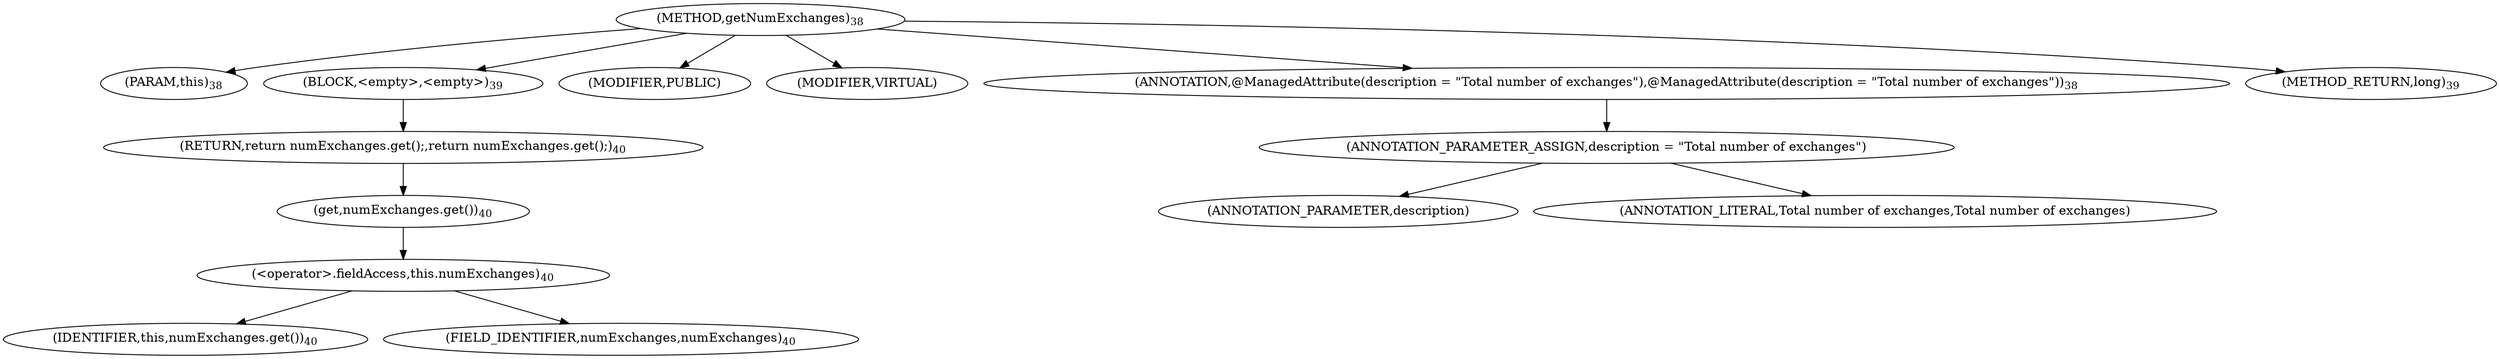 digraph "getNumExchanges" {  
"38" [label = <(METHOD,getNumExchanges)<SUB>38</SUB>> ]
"39" [label = <(PARAM,this)<SUB>38</SUB>> ]
"40" [label = <(BLOCK,&lt;empty&gt;,&lt;empty&gt;)<SUB>39</SUB>> ]
"41" [label = <(RETURN,return numExchanges.get();,return numExchanges.get();)<SUB>40</SUB>> ]
"42" [label = <(get,numExchanges.get())<SUB>40</SUB>> ]
"43" [label = <(&lt;operator&gt;.fieldAccess,this.numExchanges)<SUB>40</SUB>> ]
"44" [label = <(IDENTIFIER,this,numExchanges.get())<SUB>40</SUB>> ]
"45" [label = <(FIELD_IDENTIFIER,numExchanges,numExchanges)<SUB>40</SUB>> ]
"46" [label = <(MODIFIER,PUBLIC)> ]
"47" [label = <(MODIFIER,VIRTUAL)> ]
"48" [label = <(ANNOTATION,@ManagedAttribute(description = &quot;Total number of exchanges&quot;),@ManagedAttribute(description = &quot;Total number of exchanges&quot;))<SUB>38</SUB>> ]
"49" [label = <(ANNOTATION_PARAMETER_ASSIGN,description = &quot;Total number of exchanges&quot;)> ]
"50" [label = <(ANNOTATION_PARAMETER,description)> ]
"51" [label = <(ANNOTATION_LITERAL,Total number of exchanges,Total number of exchanges)> ]
"52" [label = <(METHOD_RETURN,long)<SUB>39</SUB>> ]
  "38" -> "39" 
  "38" -> "40" 
  "38" -> "46" 
  "38" -> "47" 
  "38" -> "48" 
  "38" -> "52" 
  "40" -> "41" 
  "41" -> "42" 
  "42" -> "43" 
  "43" -> "44" 
  "43" -> "45" 
  "48" -> "49" 
  "49" -> "50" 
  "49" -> "51" 
}
